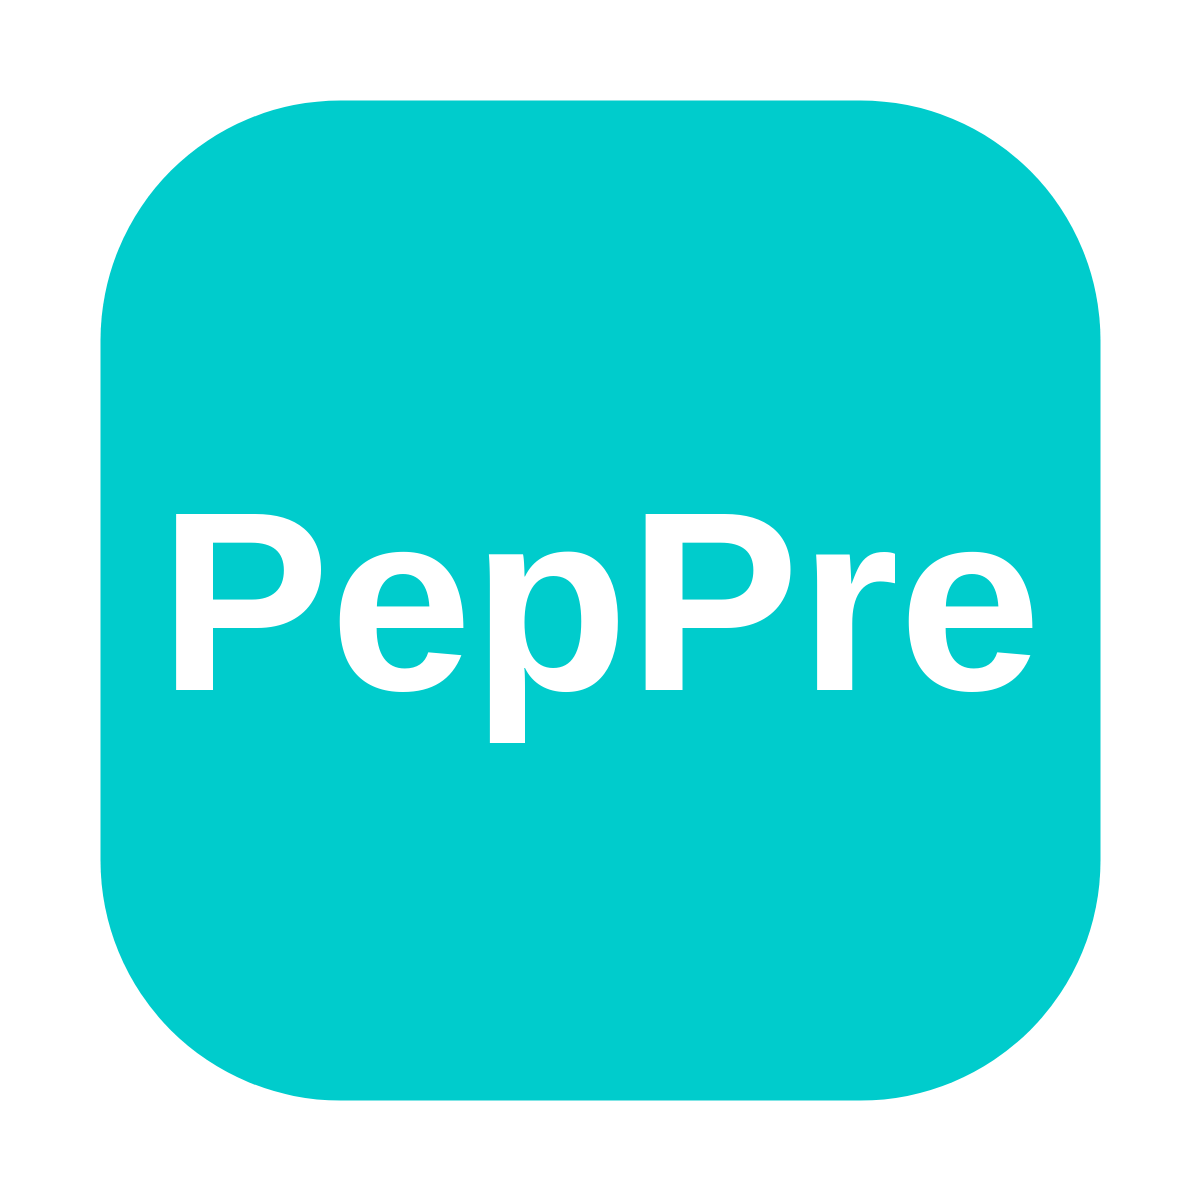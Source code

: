<mxfile version="20.3.0" type="device"><diagram id="pdWp0k-tLJMJmRlTUQHI" name="Page-1"><mxGraphModel dx="1092" dy="910" grid="1" gridSize="10" guides="1" tooltips="1" connect="1" arrows="1" fold="1" page="1" pageScale="1" pageWidth="100" pageHeight="100" math="0" shadow="0"><root><mxCell id="0"/><mxCell id="1" parent="0"/><mxCell id="R1FXoq11jKYdEMTEPW_s-1" value="" style="rounded=0;whiteSpace=wrap;html=1;strokeWidth=0;strokeColor=none;fillColor=none;" parent="1" vertex="1"><mxGeometry width="600" height="600" as="geometry"/></mxCell><mxCell id="jNZEriba6v4BYZR53D1i-1" value="&lt;font style=&quot;&quot; color=&quot;#ffffff&quot;&gt;&lt;b style=&quot;&quot;&gt;&lt;span style=&quot;font-size: 128px;&quot;&gt;PepPre&lt;/span&gt;&lt;br&gt;&lt;/b&gt;&lt;/font&gt;" style="rounded=1;whiteSpace=wrap;html=1;fillColor=#00CCCC;arcSize=24;strokeColor=none;strokeWidth=0;" parent="1" vertex="1"><mxGeometry x="50" y="50" width="500" height="500" as="geometry"/></mxCell></root></mxGraphModel></diagram></mxfile>